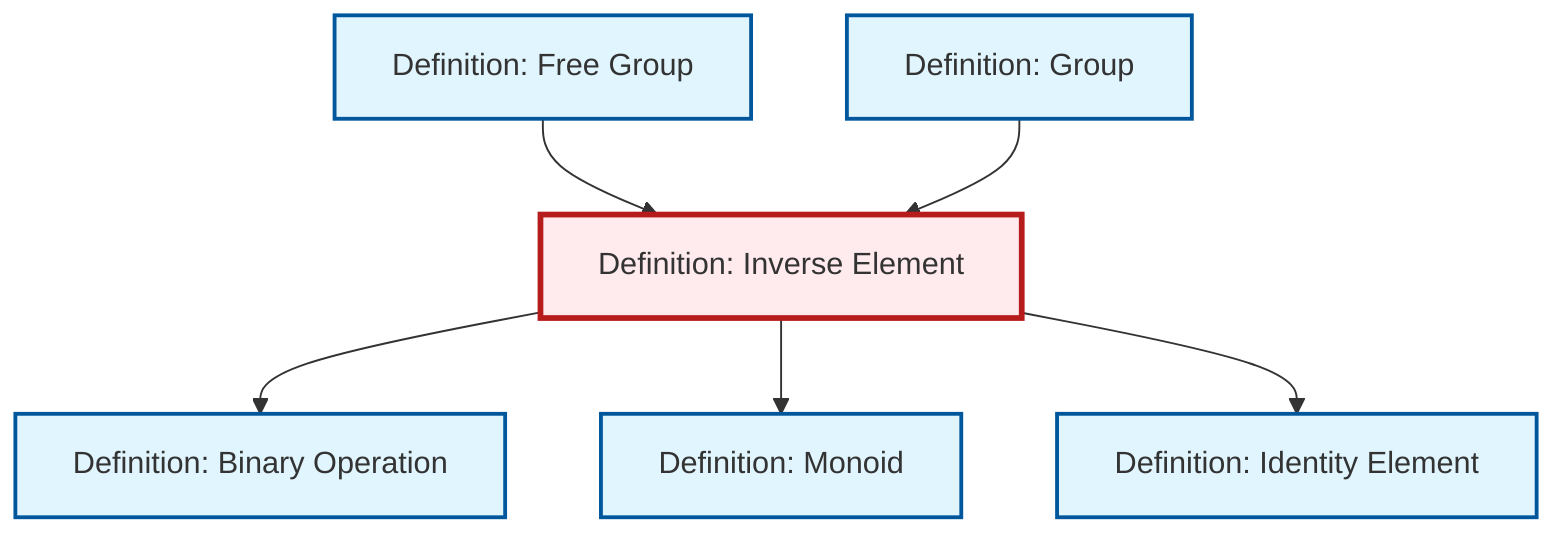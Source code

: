graph TD
    classDef definition fill:#e1f5fe,stroke:#01579b,stroke-width:2px
    classDef theorem fill:#f3e5f5,stroke:#4a148c,stroke-width:2px
    classDef axiom fill:#fff3e0,stroke:#e65100,stroke-width:2px
    classDef example fill:#e8f5e9,stroke:#1b5e20,stroke-width:2px
    classDef current fill:#ffebee,stroke:#b71c1c,stroke-width:3px
    def-group["Definition: Group"]:::definition
    def-identity-element["Definition: Identity Element"]:::definition
    def-binary-operation["Definition: Binary Operation"]:::definition
    def-free-group["Definition: Free Group"]:::definition
    def-inverse-element["Definition: Inverse Element"]:::definition
    def-monoid["Definition: Monoid"]:::definition
    def-inverse-element --> def-binary-operation
    def-inverse-element --> def-monoid
    def-inverse-element --> def-identity-element
    def-free-group --> def-inverse-element
    def-group --> def-inverse-element
    class def-inverse-element current
